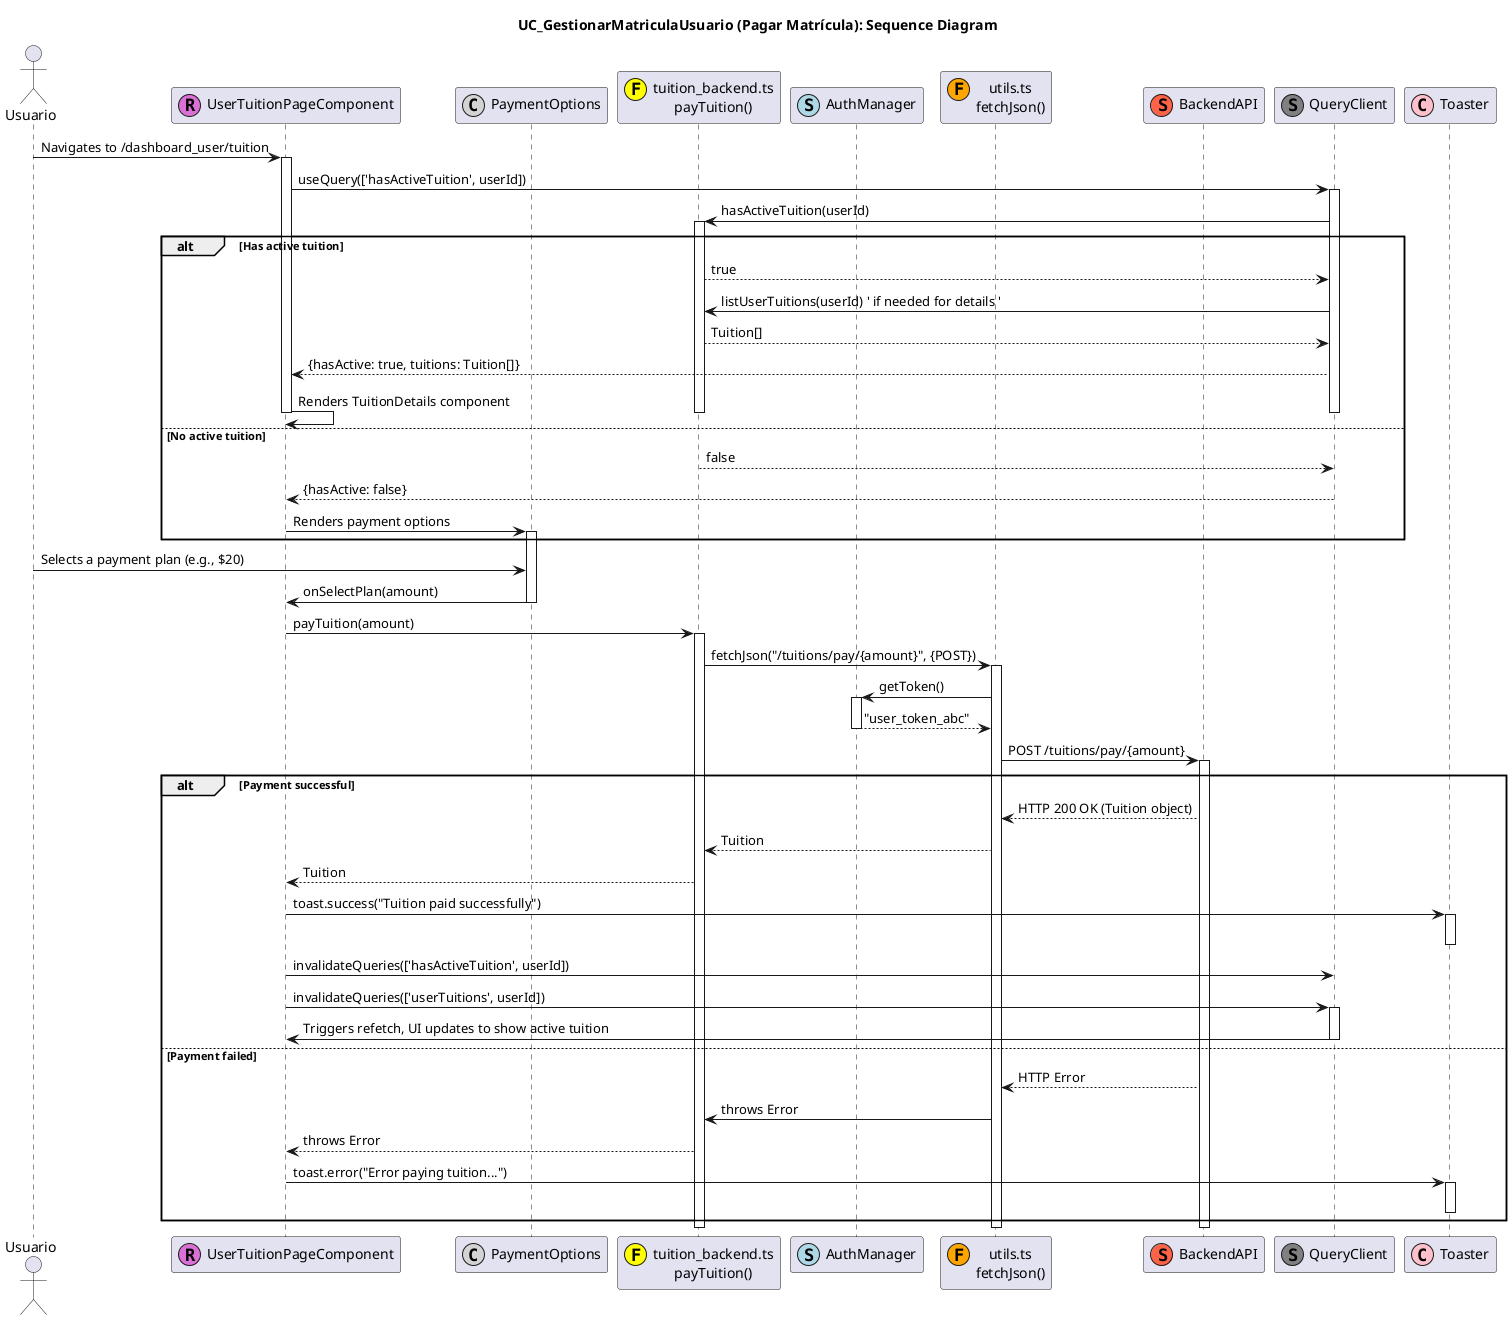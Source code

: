 @startuml
title UC_GestionarMatriculaUsuario (Pagar Matrícula): Sequence Diagram

actor "Usuario" as User
participant "UserTuitionPageComponent" as TuitionPage <<(R,orchid)>>
participant "PaymentOptions" as PaymentOptionsUI <<(C,lightgrey)>>
participant "tuition_backend.ts\npayTuition()" as TuitionBackend <<(F,yellow)>>
participant "AuthManager" as AuthMgr <<(S,lightblue)>>
participant "utils.ts\nfetchJson()" as FetchUtil <<(F,orange)>>
participant "BackendAPI" as API <<(S,tomato)>>
participant "QueryClient" as QueryClient <<(S,grey)>>
participant "Toaster" as Toaster <<(C,pink)>>

User -> TuitionPage : Navigates to /dashboard_user/tuition
activate TuitionPage

TuitionPage -> QueryClient : useQuery(['hasActiveTuition', userId])
activate QueryClient
QueryClient -> TuitionBackend : hasActiveTuition(userId)
activate TuitionBackend
' ... fetchJson -> API to check active tuition ... '
alt Has active tuition
  TuitionBackend --> QueryClient : true
  QueryClient -> TuitionBackend : listUserTuitions(userId) ' if needed for details '
  ' ... fetchJson -> API to get tuition details ... '
  TuitionBackend --> QueryClient : Tuition[]
  QueryClient --> TuitionPage : {hasActive: true, tuitions: Tuition[]}
  TuitionPage -> TuitionPage : Renders TuitionDetails component
  deactivate QueryClient
  deactivate TuitionBackend
  deactivate TuitionPage
else No active tuition
  TuitionBackend --> QueryClient : false
  QueryClient --> TuitionPage : {hasActive: false}
  TuitionPage -> PaymentOptionsUI : Renders payment options
  activate PaymentOptionsUI
end
deactivate QueryClient
deactivate TuitionBackend


User -> PaymentOptionsUI : Selects a payment plan (e.g., $20)
PaymentOptionsUI -> TuitionPage : onSelectPlan(amount)
deactivate PaymentOptionsUI

TuitionPage -> TuitionBackend : payTuition(amount)
activate TuitionBackend
TuitionBackend -> FetchUtil : fetchJson("/tuitions/pay/{amount}", {POST})
activate FetchUtil
FetchUtil -> AuthMgr : getToken()
activate AuthMgr
AuthMgr --> FetchUtil : "user_token_abc"
deactivate AuthMgr
FetchUtil -> API : POST /tuitions/pay/{amount}
activate API
alt Payment successful
  API --> FetchUtil : HTTP 200 OK (Tuition object)
  FetchUtil --> TuitionBackend : Tuition
  TuitionBackend --> TuitionPage : Tuition

  TuitionPage -> Toaster : toast.success("Tuition paid successfully")
  activate Toaster
  deactivate Toaster

  TuitionPage -> QueryClient : invalidateQueries(['hasActiveTuition', userId])
  TuitionPage -> QueryClient : invalidateQueries(['userTuitions', userId])
  activate QueryClient
  QueryClient -> TuitionPage : Triggers refetch, UI updates to show active tuition
  deactivate QueryClient
else Payment failed
  API --> FetchUtil : HTTP Error
  FetchUtil -> TuitionBackend : throws Error
  TuitionBackend --> TuitionPage : throws Error
  TuitionPage -> Toaster : toast.error("Error paying tuition...")
  activate Toaster
  deactivate Toaster
end
deactivate API
deactivate FetchUtil
deactivate TuitionBackend
deactivate TuitionPage
@enduml